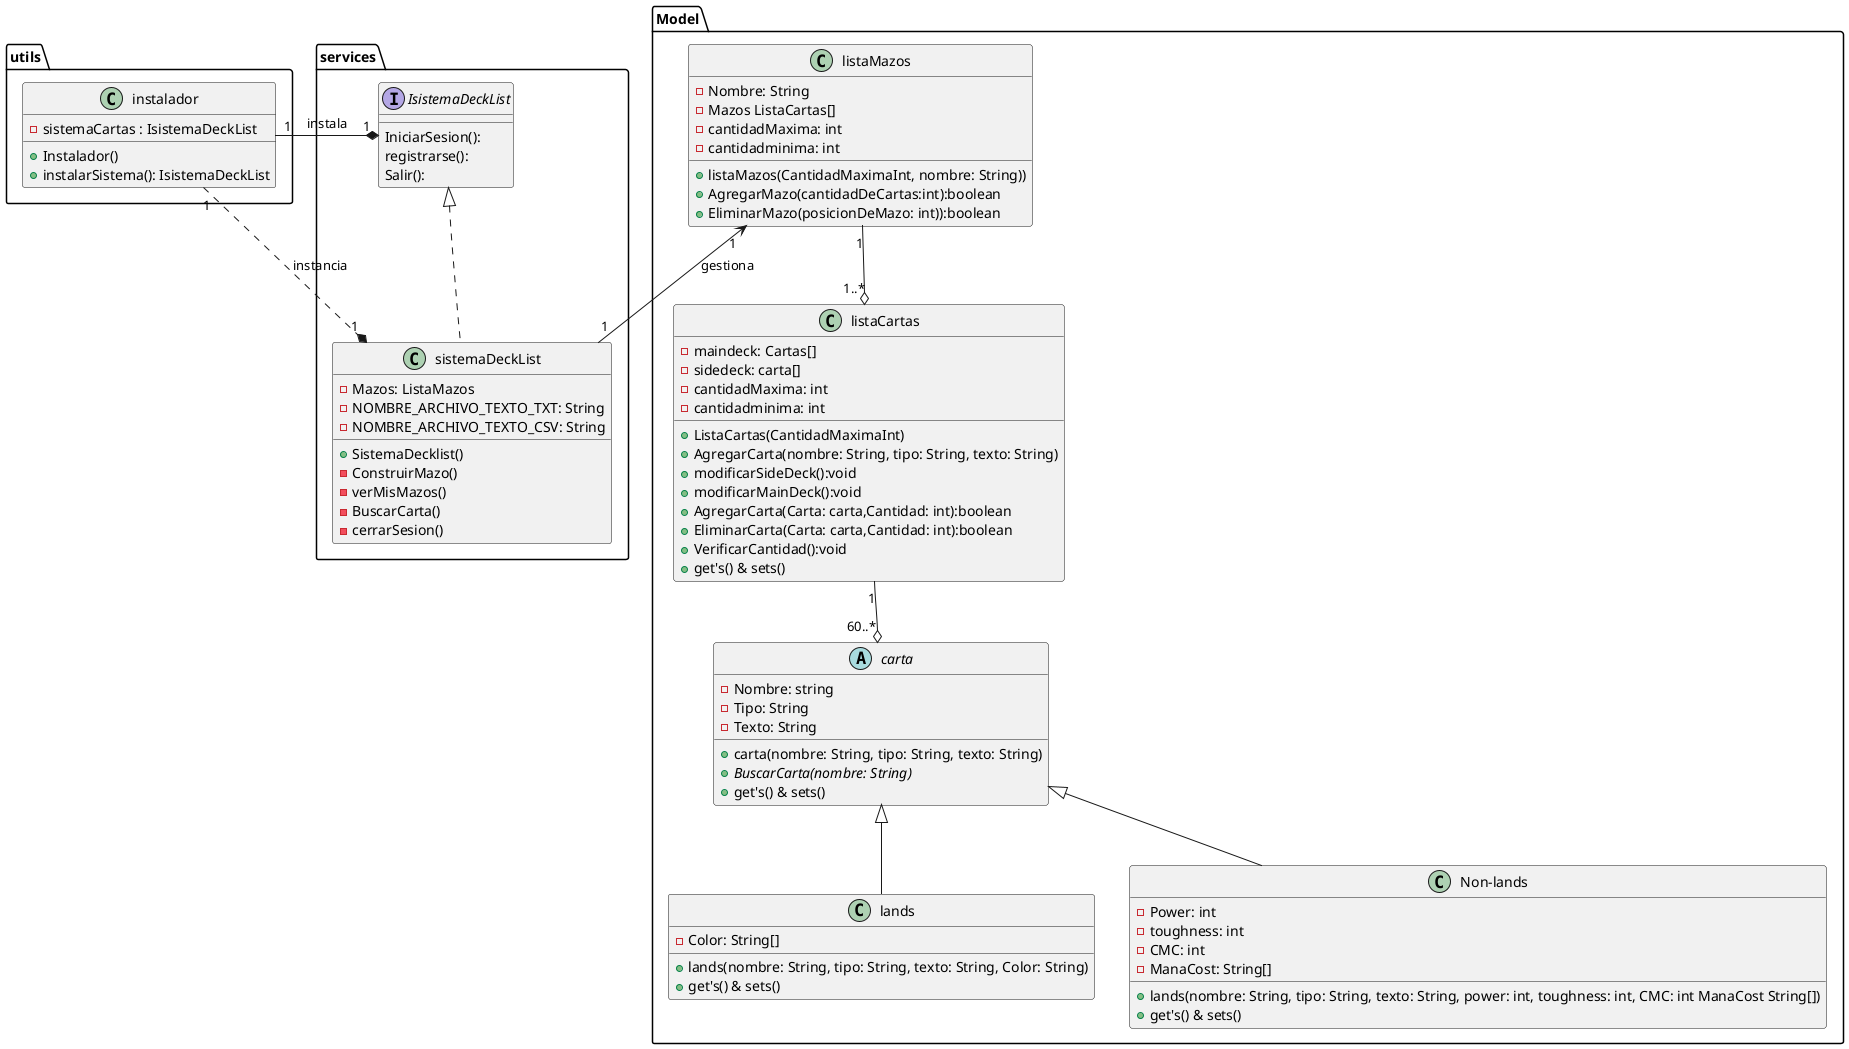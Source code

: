 @startuml
package Model{
abstract carta{
-Nombre: string
-Tipo: String
-Texto: String
+carta(nombre: String, tipo: String, texto: String)
+{abstract}BuscarCarta(nombre: String)
+get's() & sets()

}
class lands extends carta{
-Color: String[]
+lands(nombre: String, tipo: String, texto: String, Color: String)
+get's() & sets()
}

class Non-lands extends carta{
-Power: int
-toughness: int
-CMC: int
-ManaCost: String[]
+lands(nombre: String, tipo: String, texto: String, power: int, toughness: int, CMC: int ManaCost String[])
+get's() & sets()
}

class listaCartas{
-maindeck: Cartas[]
-sidedeck: carta[]
-cantidadMaxima: int
-cantidadminima: int
+ListaCartas(CantidadMaximaInt)
+AgregarCarta(nombre: String, tipo: String, texto: String)
+modificarSideDeck():void
+modificarMainDeck():void
+AgregarCarta(Carta: carta,Cantidad: int):boolean
+EliminarCarta(Carta: carta,Cantidad: int):boolean
+VerificarCantidad():void
+get's() & sets()
}

class listaMazos{
-Nombre: String
-Mazos ListaCartas[]
-cantidadMaxima: int
-cantidadminima: int
+listaMazos(CantidadMaximaInt, nombre: String))
+AgregarMazo(cantidadDeCartas:int):boolean
+EliminarMazo(posicionDeMazo: int)):boolean

}

}
package utils{
CLass instalador{
    - sistemaCartas : IsistemaDeckList
	+ Instalador()
	+ instalarSistema(): IsistemaDeckList
}

}
package services{
interface IsistemaDeckList{
IniciarSesion():
registrarse():
Salir():
}


Class sistemaDeckList implements IsistemaDeckList{
-Mazos: ListaMazos
-NOMBRE_ARCHIVO_TEXTO_TXT: String
-NOMBRE_ARCHIVO_TEXTO_CSV: String

+SistemaDecklist()
-ConstruirMazo()
-verMisMazos()
-BuscarCarta()
-cerrarSesion()
}

listaMazos "1" <-- "1" sistemaDeckList: gestiona
instalador "1"---right--*"1" IsistemaDeckList:  instala
instalador "1"..* "1" sistemaDeckList: instancia
listaCartas "1"--o "60..*" carta
listaMazos "1" --o "1..*" listaCartas
}
@enduml